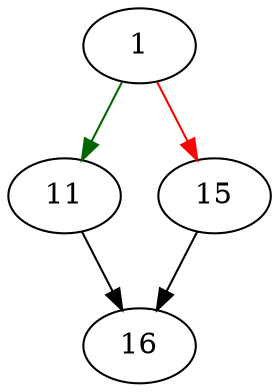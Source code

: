 strict digraph "sqlite3OsSectorSize" {
	// Node definitions.
	1 [entry=true];
	11;
	15;
	16;

	// Edge definitions.
	1 -> 11 [
		color=darkgreen
		cond=true
	];
	1 -> 15 [
		color=red
		cond=false
	];
	11 -> 16;
	15 -> 16;
}